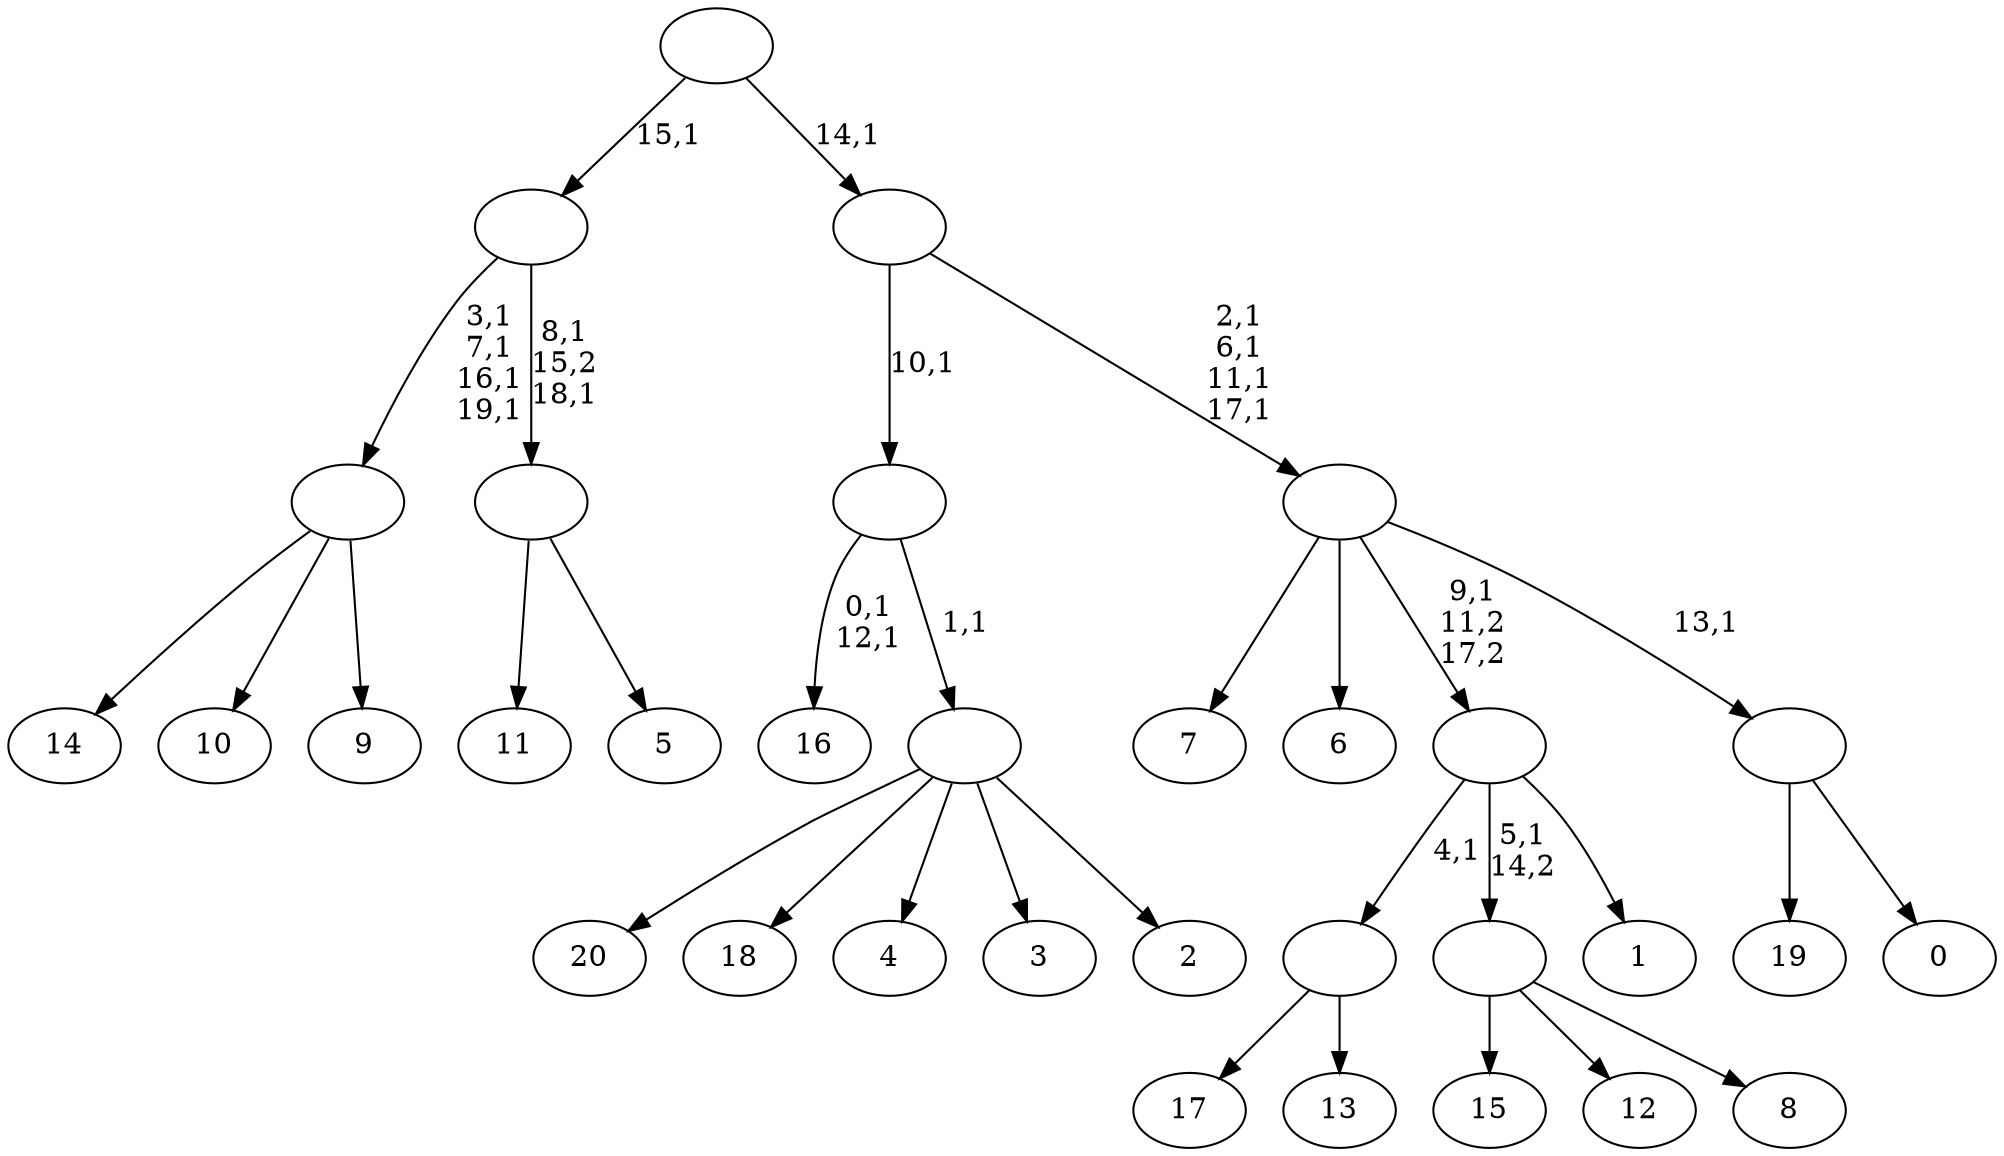 digraph T {
	41 [label="20"]
	40 [label="19"]
	39 [label="18"]
	38 [label="17"]
	37 [label="16"]
	34 [label="15"]
	33 [label="14"]
	32 [label="13"]
	31 [label=""]
	30 [label="12"]
	29 [label="11"]
	28 [label="10"]
	27 [label="9"]
	26 [label=""]
	22 [label="8"]
	21 [label=""]
	20 [label="7"]
	19 [label="6"]
	18 [label="5"]
	17 [label=""]
	15 [label=""]
	14 [label="4"]
	13 [label="3"]
	12 [label="2"]
	11 [label=""]
	10 [label=""]
	9 [label="1"]
	8 [label=""]
	7 [label="0"]
	6 [label=""]
	5 [label=""]
	1 [label=""]
	0 [label=""]
	31 -> 38 [label=""]
	31 -> 32 [label=""]
	26 -> 33 [label=""]
	26 -> 28 [label=""]
	26 -> 27 [label=""]
	21 -> 34 [label=""]
	21 -> 30 [label=""]
	21 -> 22 [label=""]
	17 -> 29 [label=""]
	17 -> 18 [label=""]
	15 -> 17 [label="8,1\n15,2\n18,1"]
	15 -> 26 [label="3,1\n7,1\n16,1\n19,1"]
	11 -> 41 [label=""]
	11 -> 39 [label=""]
	11 -> 14 [label=""]
	11 -> 13 [label=""]
	11 -> 12 [label=""]
	10 -> 37 [label="0,1\n12,1"]
	10 -> 11 [label="1,1"]
	8 -> 31 [label="4,1"]
	8 -> 21 [label="5,1\n14,2"]
	8 -> 9 [label=""]
	6 -> 40 [label=""]
	6 -> 7 [label=""]
	5 -> 20 [label=""]
	5 -> 19 [label=""]
	5 -> 8 [label="9,1\n11,2\n17,2"]
	5 -> 6 [label="13,1"]
	1 -> 5 [label="2,1\n6,1\n11,1\n17,1"]
	1 -> 10 [label="10,1"]
	0 -> 15 [label="15,1"]
	0 -> 1 [label="14,1"]
}

